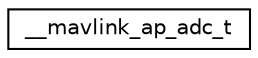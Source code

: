 digraph "Graphical Class Hierarchy"
{
 // INTERACTIVE_SVG=YES
  edge [fontname="Helvetica",fontsize="10",labelfontname="Helvetica",labelfontsize="10"];
  node [fontname="Helvetica",fontsize="10",shape=record];
  rankdir="LR";
  Node1 [label="__mavlink_ap_adc_t",height=0.2,width=0.4,color="black", fillcolor="white", style="filled",URL="$struct____mavlink__ap__adc__t.html"];
}

